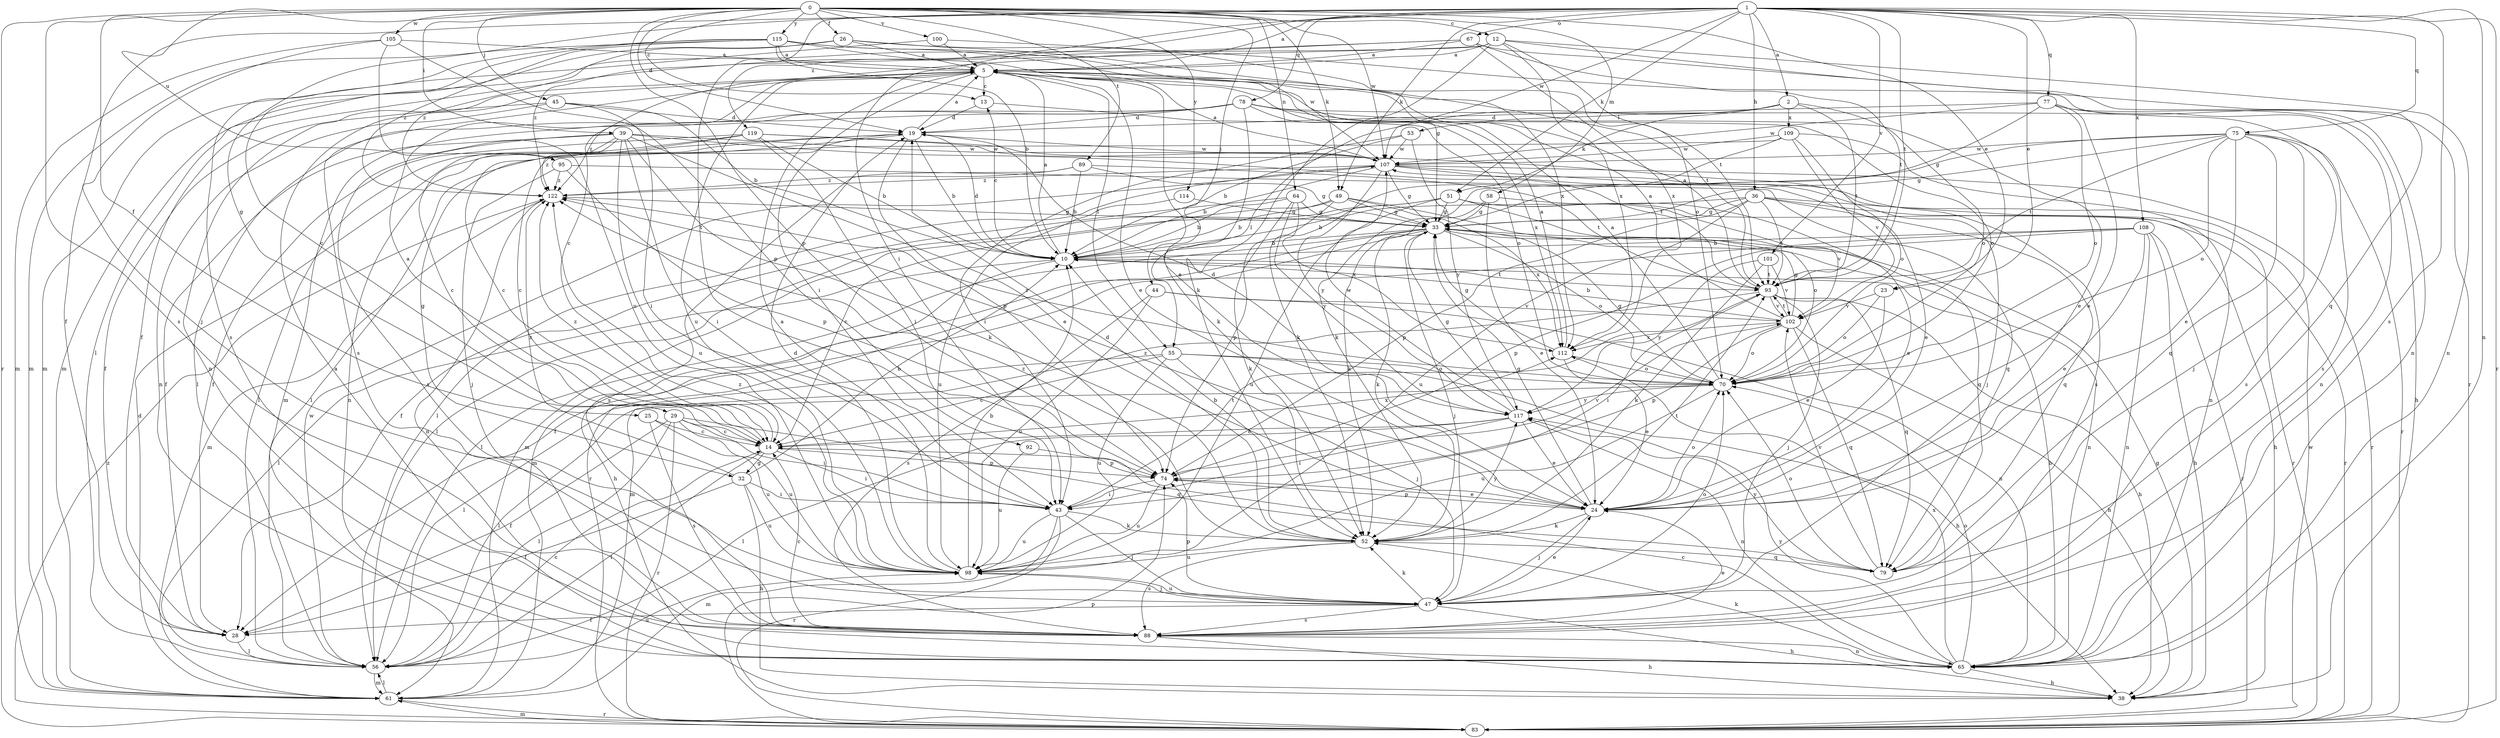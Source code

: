 strict digraph  {
0;
1;
2;
5;
10;
12;
13;
14;
19;
23;
24;
25;
26;
28;
29;
32;
33;
36;
38;
39;
43;
44;
45;
47;
49;
51;
52;
53;
55;
56;
58;
61;
64;
65;
67;
70;
74;
75;
77;
78;
79;
83;
88;
89;
92;
93;
95;
98;
100;
101;
102;
105;
107;
108;
109;
112;
114;
115;
117;
119;
122;
0 -> 12  [label=c];
0 -> 13  [label=c];
0 -> 19  [label=d];
0 -> 23  [label=e];
0 -> 25  [label=f];
0 -> 26  [label=f];
0 -> 39  [label=i];
0 -> 44  [label=j];
0 -> 45  [label=j];
0 -> 49  [label=k];
0 -> 58  [label=m];
0 -> 64  [label=n];
0 -> 74  [label=p];
0 -> 83  [label=r];
0 -> 88  [label=s];
0 -> 89  [label=t];
0 -> 95  [label=u];
0 -> 100  [label=v];
0 -> 105  [label=w];
0 -> 107  [label=w];
0 -> 114  [label=y];
0 -> 115  [label=y];
1 -> 2  [label=a];
1 -> 5  [label=a];
1 -> 23  [label=e];
1 -> 28  [label=f];
1 -> 29  [label=g];
1 -> 36  [label=h];
1 -> 43  [label=i];
1 -> 49  [label=k];
1 -> 51  [label=k];
1 -> 65  [label=n];
1 -> 67  [label=o];
1 -> 75  [label=q];
1 -> 77  [label=q];
1 -> 78  [label=q];
1 -> 83  [label=r];
1 -> 88  [label=s];
1 -> 92  [label=t];
1 -> 93  [label=t];
1 -> 101  [label=v];
1 -> 107  [label=w];
1 -> 108  [label=x];
1 -> 119  [label=z];
2 -> 51  [label=k];
2 -> 53  [label=l];
2 -> 55  [label=l];
2 -> 70  [label=o];
2 -> 93  [label=t];
2 -> 109  [label=x];
5 -> 13  [label=c];
5 -> 24  [label=e];
5 -> 43  [label=i];
5 -> 55  [label=l];
5 -> 65  [label=n];
5 -> 88  [label=s];
5 -> 93  [label=t];
5 -> 98  [label=u];
10 -> 5  [label=a];
10 -> 13  [label=c];
10 -> 19  [label=d];
10 -> 38  [label=h];
10 -> 56  [label=l];
10 -> 93  [label=t];
12 -> 5  [label=a];
12 -> 28  [label=f];
12 -> 52  [label=k];
12 -> 61  [label=m];
12 -> 65  [label=n];
12 -> 70  [label=o];
12 -> 79  [label=q];
12 -> 112  [label=x];
13 -> 19  [label=d];
13 -> 70  [label=o];
14 -> 5  [label=a];
14 -> 32  [label=g];
14 -> 43  [label=i];
14 -> 56  [label=l];
14 -> 74  [label=p];
14 -> 112  [label=x];
14 -> 122  [label=z];
19 -> 5  [label=a];
19 -> 10  [label=b];
19 -> 14  [label=c];
19 -> 32  [label=g];
19 -> 65  [label=n];
19 -> 74  [label=p];
19 -> 107  [label=w];
23 -> 24  [label=e];
23 -> 70  [label=o];
23 -> 102  [label=v];
24 -> 33  [label=g];
24 -> 47  [label=j];
24 -> 52  [label=k];
24 -> 70  [label=o];
24 -> 74  [label=p];
24 -> 122  [label=z];
25 -> 14  [label=c];
25 -> 88  [label=s];
25 -> 98  [label=u];
26 -> 5  [label=a];
26 -> 56  [label=l];
26 -> 93  [label=t];
26 -> 112  [label=x];
26 -> 122  [label=z];
28 -> 56  [label=l];
29 -> 14  [label=c];
29 -> 28  [label=f];
29 -> 43  [label=i];
29 -> 56  [label=l];
29 -> 79  [label=q];
29 -> 83  [label=r];
29 -> 98  [label=u];
32 -> 10  [label=b];
32 -> 28  [label=f];
32 -> 38  [label=h];
32 -> 43  [label=i];
32 -> 98  [label=u];
32 -> 122  [label=z];
33 -> 10  [label=b];
33 -> 47  [label=j];
33 -> 52  [label=k];
33 -> 56  [label=l];
33 -> 61  [label=m];
33 -> 65  [label=n];
33 -> 70  [label=o];
33 -> 83  [label=r];
36 -> 10  [label=b];
36 -> 33  [label=g];
36 -> 38  [label=h];
36 -> 74  [label=p];
36 -> 79  [label=q];
36 -> 83  [label=r];
36 -> 93  [label=t];
36 -> 98  [label=u];
38 -> 33  [label=g];
39 -> 14  [label=c];
39 -> 24  [label=e];
39 -> 28  [label=f];
39 -> 43  [label=i];
39 -> 52  [label=k];
39 -> 88  [label=s];
39 -> 93  [label=t];
39 -> 98  [label=u];
39 -> 107  [label=w];
39 -> 122  [label=z];
43 -> 47  [label=j];
43 -> 52  [label=k];
43 -> 61  [label=m];
43 -> 83  [label=r];
43 -> 93  [label=t];
43 -> 98  [label=u];
44 -> 65  [label=n];
44 -> 88  [label=s];
44 -> 98  [label=u];
44 -> 102  [label=v];
45 -> 10  [label=b];
45 -> 19  [label=d];
45 -> 28  [label=f];
45 -> 43  [label=i];
45 -> 65  [label=n];
47 -> 24  [label=e];
47 -> 28  [label=f];
47 -> 38  [label=h];
47 -> 52  [label=k];
47 -> 70  [label=o];
47 -> 74  [label=p];
47 -> 88  [label=s];
47 -> 98  [label=u];
49 -> 10  [label=b];
49 -> 14  [label=c];
49 -> 33  [label=g];
49 -> 70  [label=o];
49 -> 74  [label=p];
49 -> 112  [label=x];
51 -> 24  [label=e];
51 -> 33  [label=g];
51 -> 56  [label=l];
51 -> 61  [label=m];
51 -> 83  [label=r];
51 -> 98  [label=u];
51 -> 102  [label=v];
52 -> 10  [label=b];
52 -> 19  [label=d];
52 -> 79  [label=q];
52 -> 88  [label=s];
52 -> 93  [label=t];
52 -> 98  [label=u];
52 -> 117  [label=y];
52 -> 122  [label=z];
53 -> 10  [label=b];
53 -> 43  [label=i];
53 -> 107  [label=w];
53 -> 117  [label=y];
55 -> 14  [label=c];
55 -> 38  [label=h];
55 -> 47  [label=j];
55 -> 56  [label=l];
55 -> 70  [label=o];
55 -> 98  [label=u];
56 -> 14  [label=c];
56 -> 61  [label=m];
56 -> 98  [label=u];
56 -> 107  [label=w];
58 -> 24  [label=e];
58 -> 33  [label=g];
58 -> 52  [label=k];
58 -> 79  [label=q];
61 -> 19  [label=d];
61 -> 56  [label=l];
61 -> 83  [label=r];
64 -> 10  [label=b];
64 -> 28  [label=f];
64 -> 33  [label=g];
64 -> 52  [label=k];
64 -> 112  [label=x];
64 -> 117  [label=y];
65 -> 5  [label=a];
65 -> 10  [label=b];
65 -> 14  [label=c];
65 -> 38  [label=h];
65 -> 52  [label=k];
65 -> 70  [label=o];
65 -> 112  [label=x];
65 -> 117  [label=y];
67 -> 5  [label=a];
67 -> 14  [label=c];
67 -> 83  [label=r];
67 -> 93  [label=t];
67 -> 112  [label=x];
67 -> 122  [label=z];
70 -> 5  [label=a];
70 -> 33  [label=g];
70 -> 56  [label=l];
70 -> 98  [label=u];
70 -> 117  [label=y];
70 -> 122  [label=z];
74 -> 24  [label=e];
74 -> 43  [label=i];
74 -> 98  [label=u];
74 -> 102  [label=v];
75 -> 24  [label=e];
75 -> 33  [label=g];
75 -> 47  [label=j];
75 -> 52  [label=k];
75 -> 70  [label=o];
75 -> 79  [label=q];
75 -> 83  [label=r];
75 -> 88  [label=s];
75 -> 93  [label=t];
75 -> 107  [label=w];
77 -> 19  [label=d];
77 -> 24  [label=e];
77 -> 33  [label=g];
77 -> 38  [label=h];
77 -> 65  [label=n];
77 -> 70  [label=o];
77 -> 107  [label=w];
78 -> 19  [label=d];
78 -> 24  [label=e];
78 -> 52  [label=k];
78 -> 56  [label=l];
78 -> 61  [label=m];
78 -> 70  [label=o];
78 -> 88  [label=s];
78 -> 112  [label=x];
78 -> 122  [label=z];
79 -> 70  [label=o];
79 -> 102  [label=v];
79 -> 117  [label=y];
83 -> 61  [label=m];
83 -> 74  [label=p];
83 -> 107  [label=w];
83 -> 122  [label=z];
88 -> 14  [label=c];
88 -> 24  [label=e];
88 -> 38  [label=h];
88 -> 65  [label=n];
89 -> 10  [label=b];
89 -> 33  [label=g];
89 -> 88  [label=s];
89 -> 93  [label=t];
89 -> 122  [label=z];
92 -> 74  [label=p];
92 -> 98  [label=u];
93 -> 5  [label=a];
93 -> 38  [label=h];
93 -> 43  [label=i];
93 -> 47  [label=j];
93 -> 61  [label=m];
93 -> 79  [label=q];
93 -> 102  [label=v];
95 -> 47  [label=j];
95 -> 74  [label=p];
95 -> 79  [label=q];
95 -> 122  [label=z];
98 -> 5  [label=a];
98 -> 10  [label=b];
98 -> 19  [label=d];
98 -> 47  [label=j];
98 -> 122  [label=z];
100 -> 5  [label=a];
100 -> 61  [label=m];
100 -> 65  [label=n];
101 -> 52  [label=k];
101 -> 93  [label=t];
101 -> 102  [label=v];
101 -> 117  [label=y];
102 -> 5  [label=a];
102 -> 10  [label=b];
102 -> 33  [label=g];
102 -> 38  [label=h];
102 -> 70  [label=o];
102 -> 74  [label=p];
102 -> 79  [label=q];
102 -> 93  [label=t];
102 -> 112  [label=x];
105 -> 5  [label=a];
105 -> 47  [label=j];
105 -> 61  [label=m];
105 -> 74  [label=p];
105 -> 98  [label=u];
107 -> 5  [label=a];
107 -> 10  [label=b];
107 -> 24  [label=e];
107 -> 33  [label=g];
107 -> 47  [label=j];
107 -> 56  [label=l];
107 -> 83  [label=r];
107 -> 117  [label=y];
107 -> 122  [label=z];
108 -> 10  [label=b];
108 -> 24  [label=e];
108 -> 28  [label=f];
108 -> 38  [label=h];
108 -> 65  [label=n];
108 -> 74  [label=p];
108 -> 83  [label=r];
109 -> 52  [label=k];
109 -> 56  [label=l];
109 -> 65  [label=n];
109 -> 70  [label=o];
109 -> 102  [label=v];
109 -> 107  [label=w];
112 -> 5  [label=a];
112 -> 24  [label=e];
112 -> 33  [label=g];
112 -> 70  [label=o];
114 -> 33  [label=g];
114 -> 98  [label=u];
115 -> 5  [label=a];
115 -> 10  [label=b];
115 -> 14  [label=c];
115 -> 24  [label=e];
115 -> 33  [label=g];
115 -> 61  [label=m];
115 -> 88  [label=s];
115 -> 107  [label=w];
115 -> 122  [label=z];
117 -> 14  [label=c];
117 -> 19  [label=d];
117 -> 24  [label=e];
117 -> 33  [label=g];
117 -> 43  [label=i];
117 -> 56  [label=l];
117 -> 65  [label=n];
117 -> 107  [label=w];
119 -> 10  [label=b];
119 -> 14  [label=c];
119 -> 28  [label=f];
119 -> 43  [label=i];
119 -> 56  [label=l];
119 -> 88  [label=s];
119 -> 107  [label=w];
122 -> 33  [label=g];
122 -> 61  [label=m];
122 -> 65  [label=n];
}
